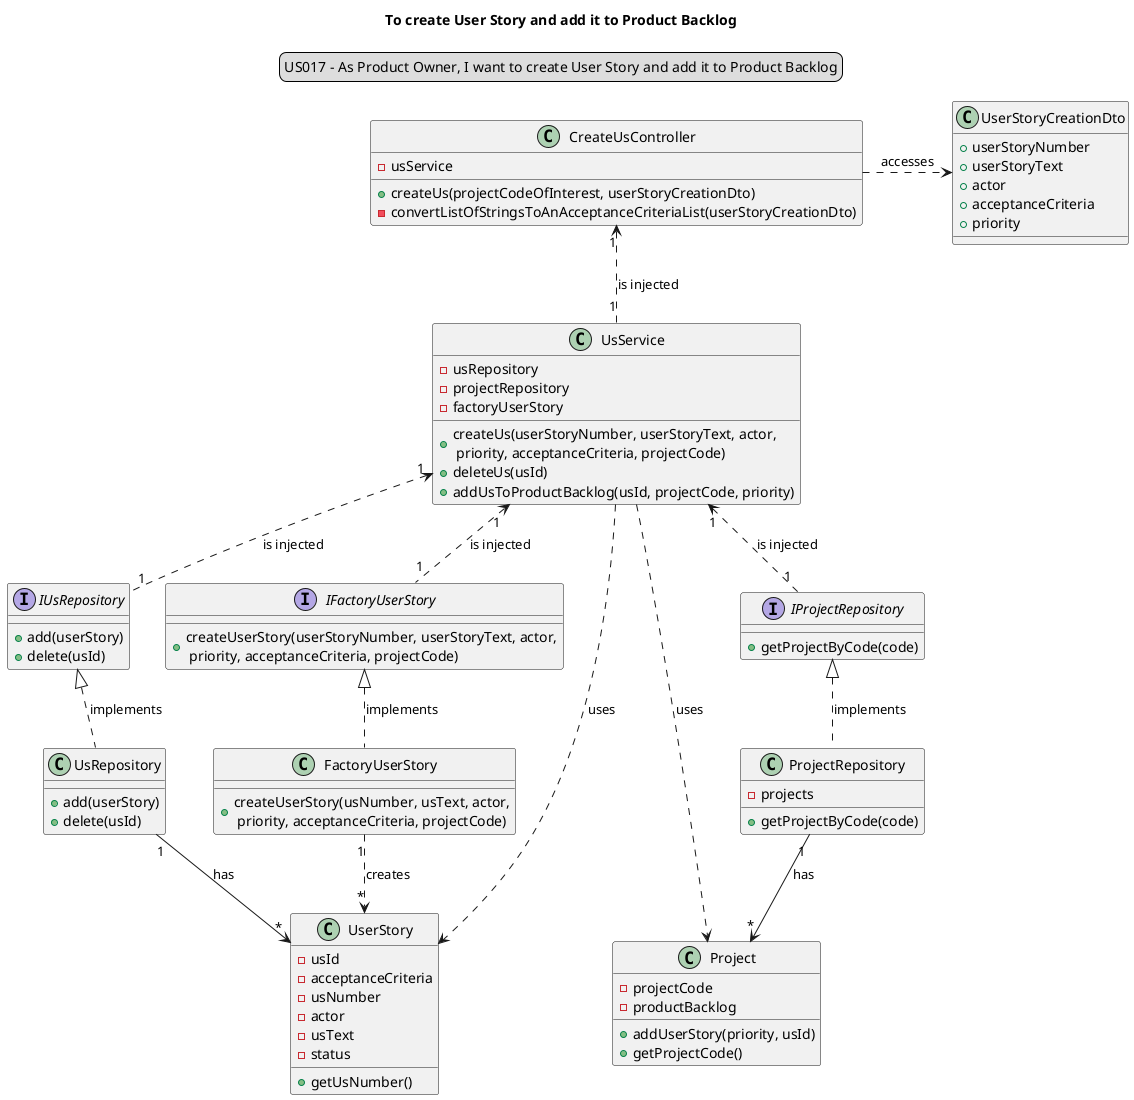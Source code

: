 @startuml
'https://plantuml.com/sequence-diagram
legend top
US017 - As Product Owner, I want to create User Story and add it to Product Backlog
end legend
skinparam sequenceMessageAlign center
title To create User Story and add it to Product Backlog


class "CreateUsController" {
- usService
+ createUs(projectCodeOfInterest, userStoryCreationDto)
-convertListOfStringsToAnAcceptanceCriteriaList(userStoryCreationDto)
}

class "UserStoryCreationDto"{
+userStoryNumber
+userStoryText
+actor
+acceptanceCriteria
+priority
}

class "UsService" {
- usRepository
- projectRepository
- factoryUserStory
+ createUs(userStoryNumber, userStoryText, actor,\n priority, acceptanceCriteria, projectCode)
+ deleteUs(usId)
+ addUsToProductBacklog(usId, projectCode, priority)
}

interface "IFactoryUserStory" {
+ createUserStory(userStoryNumber, userStoryText, actor,\n priority, acceptanceCriteria, projectCode)
}

class "FactoryUserStory"{
+ createUserStory(usNumber, usText, actor,\n priority, acceptanceCriteria, projectCode)
}

interface "IProjectRepository"{
+getProjectByCode(code)
}

class "ProjectRepository"{
- projects
+getProjectByCode(code)
}

interface "IUsRepository"{
+add(userStory)
+delete(usId)
}

class "UsRepository"{
+add(userStory)
+delete(usId)
}

class "Project"{
-projectCode
-productBacklog
+ addUserStory(priority, usId)
+ getProjectCode()
}

class "UserStory"{
- usId
- acceptanceCriteria
- usNumber
- actor
- usText
- status
+ getUsNumber()
}


"CreateUsController" .> "UserStoryCreationDto": accesses
"CreateUsController" "1"<.."1" "UsService": is injected

"UsService" "1" <.. "1" "IFactoryUserStory": is injected
"IFactoryUserStory" <|.. "FactoryUserStory": implements
"FactoryUserStory" "1"..>"*" "UserStory": creates


"UsService" "1" <.. "1" "IProjectRepository": is injected
"IProjectRepository" <|.. "ProjectRepository": implements
"ProjectRepository" "1"-->"*" "Project": has

"UsService" "1" <.. "1" "IUsRepository": is injected
"IUsRepository" <|.. "UsRepository": implements
"UsRepository" "1"-->"*" "UserStory": has

"UsService" ..> "UserStory": uses
"UsService" ..> "Project": uses

@enduml